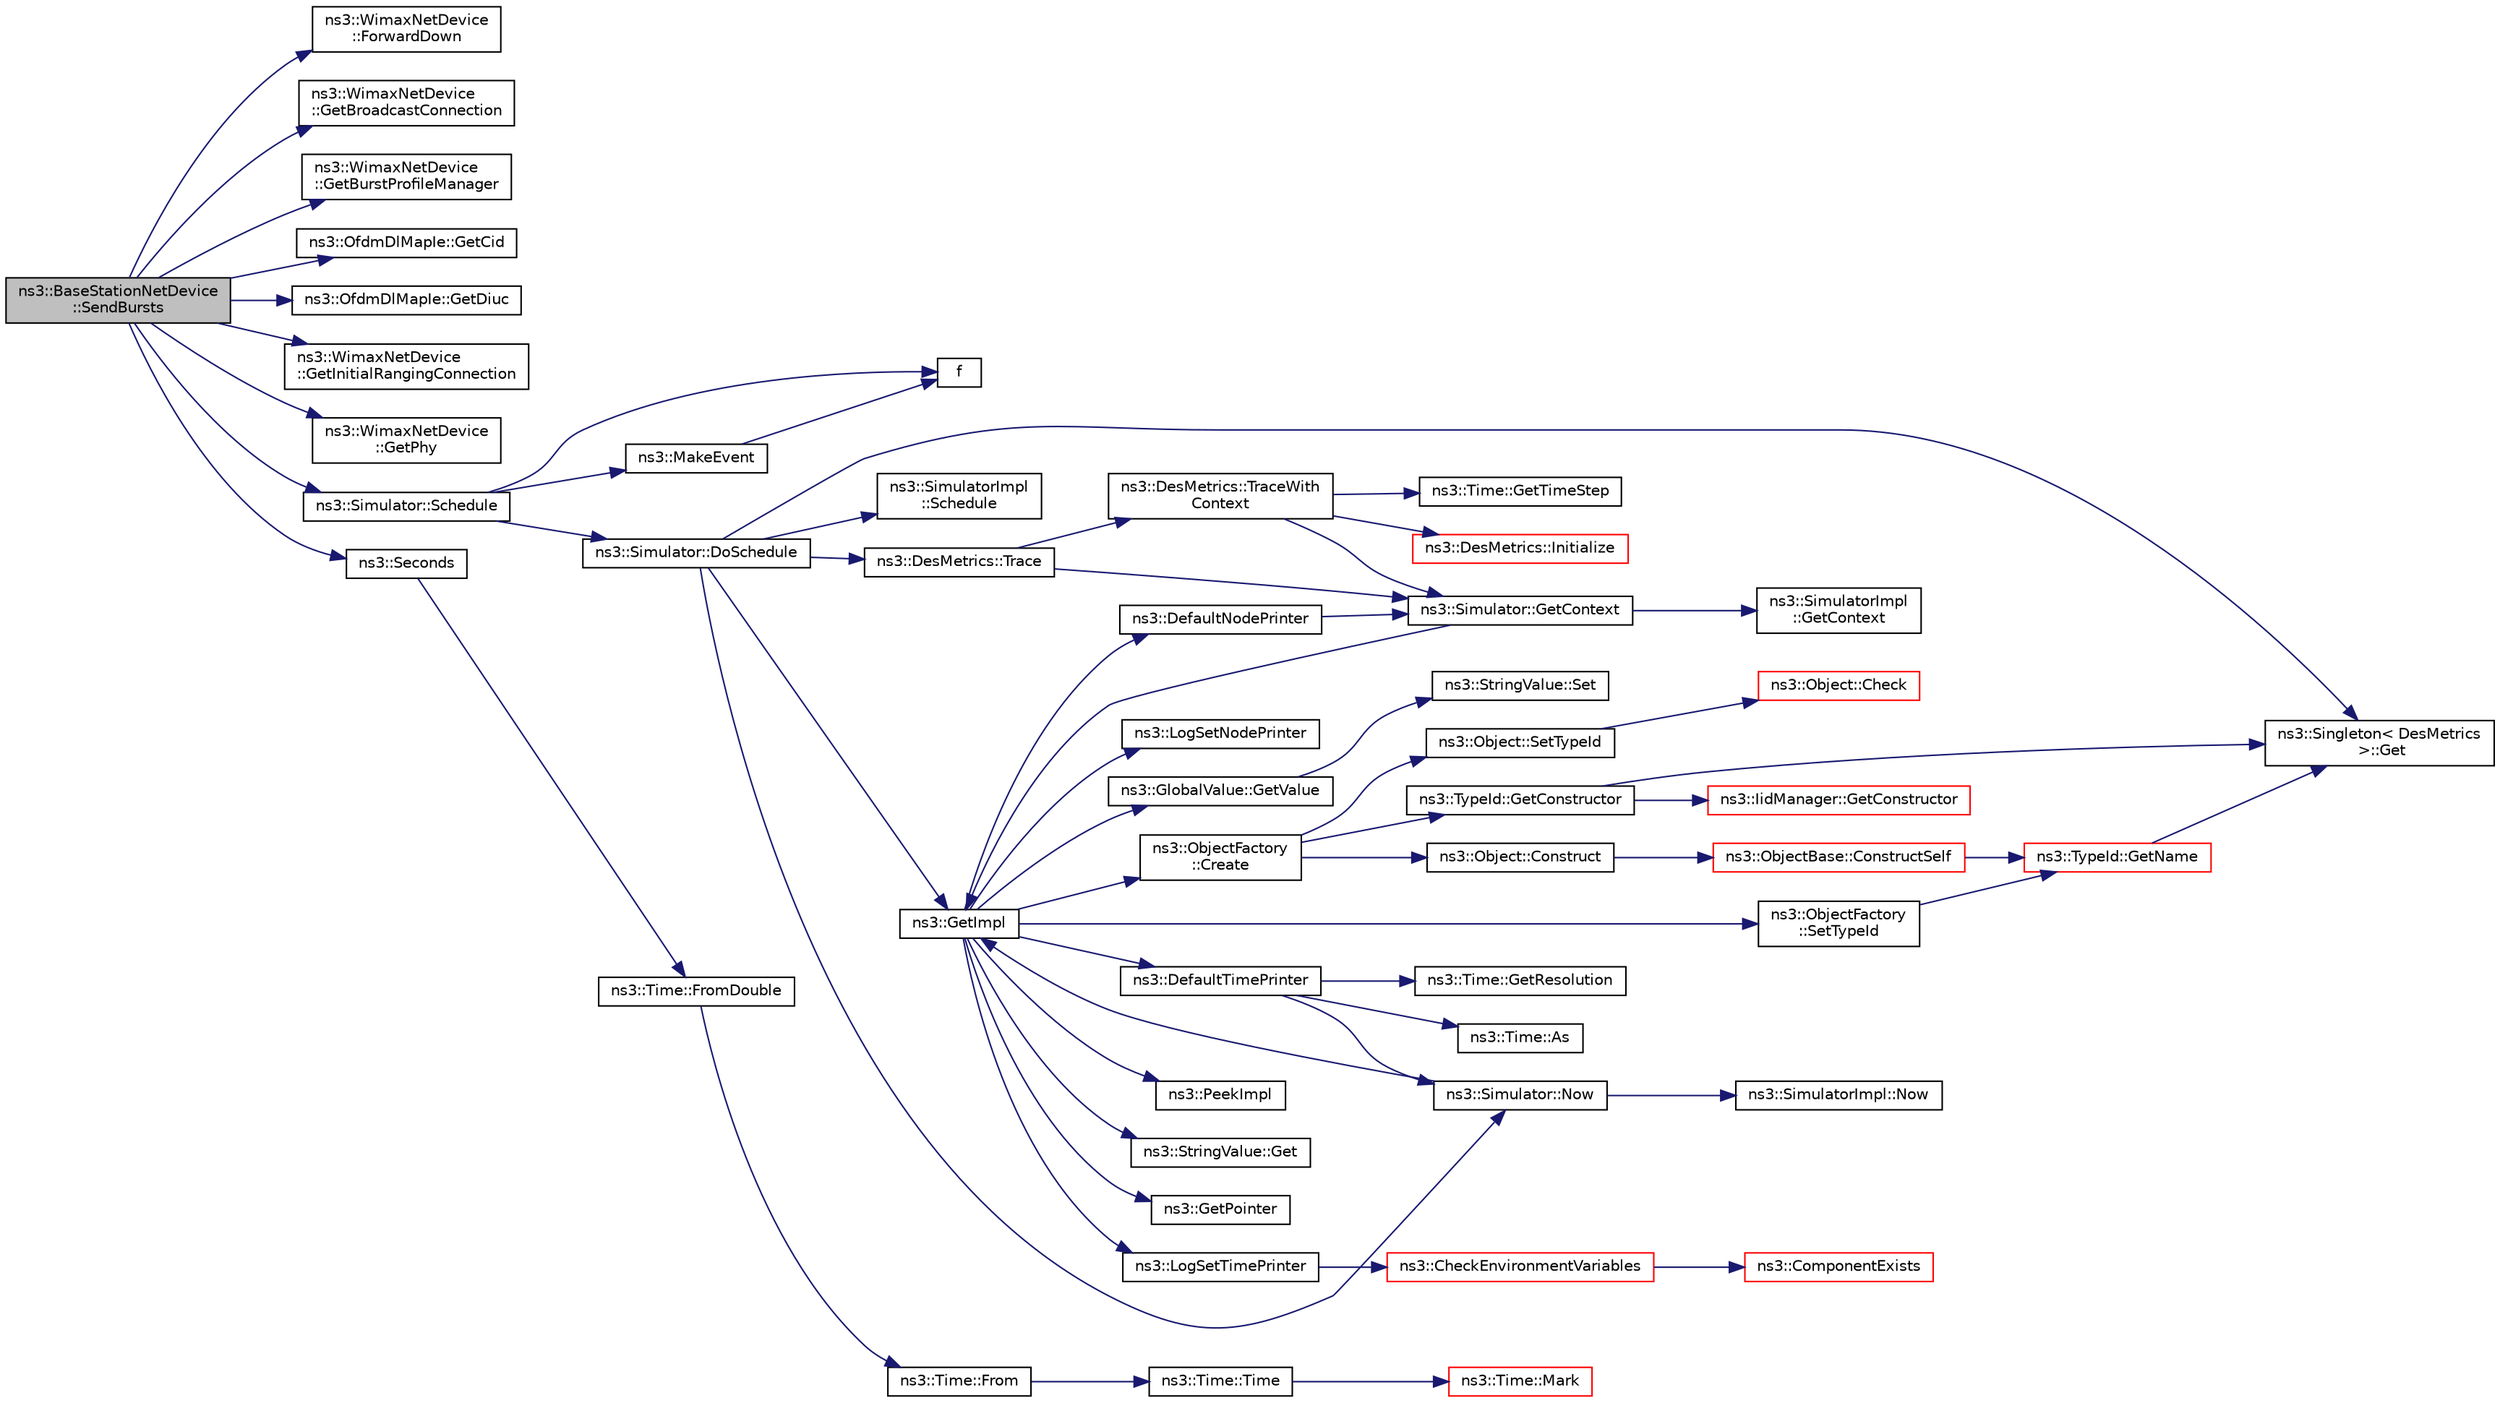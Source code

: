 digraph "ns3::BaseStationNetDevice::SendBursts"
{
 // LATEX_PDF_SIZE
  edge [fontname="Helvetica",fontsize="10",labelfontname="Helvetica",labelfontsize="10"];
  node [fontname="Helvetica",fontsize="10",shape=record];
  rankdir="LR";
  Node1 [label="ns3::BaseStationNetDevice\l::SendBursts",height=0.2,width=0.4,color="black", fillcolor="grey75", style="filled", fontcolor="black",tooltip="Send burst function."];
  Node1 -> Node2 [color="midnightblue",fontsize="10",style="solid",fontname="Helvetica"];
  Node2 [label="ns3::WimaxNetDevice\l::ForwardDown",height=0.2,width=0.4,color="black", fillcolor="white", style="filled",URL="$classns3_1_1_wimax_net_device.html#af484194cd18f49cb532794513636f2b9",tooltip="Forward a packet down the stack."];
  Node1 -> Node3 [color="midnightblue",fontsize="10",style="solid",fontname="Helvetica"];
  Node3 [label="ns3::WimaxNetDevice\l::GetBroadcastConnection",height=0.2,width=0.4,color="black", fillcolor="white", style="filled",URL="$classns3_1_1_wimax_net_device.html#a3d15e0998284a84d9ef45c28646e7657",tooltip="Get the broadcast connection."];
  Node1 -> Node4 [color="midnightblue",fontsize="10",style="solid",fontname="Helvetica"];
  Node4 [label="ns3::WimaxNetDevice\l::GetBurstProfileManager",height=0.2,width=0.4,color="black", fillcolor="white", style="filled",URL="$classns3_1_1_wimax_net_device.html#ab7226f8e7ce8049d450b17cc88d60ff8",tooltip="Get the burst profile manager."];
  Node1 -> Node5 [color="midnightblue",fontsize="10",style="solid",fontname="Helvetica"];
  Node5 [label="ns3::OfdmDlMapIe::GetCid",height=0.2,width=0.4,color="black", fillcolor="white", style="filled",URL="$classns3_1_1_ofdm_dl_map_ie.html#a9bec496a2a493826cedc22f8fe6b91d6",tooltip="Set CID field."];
  Node1 -> Node6 [color="midnightblue",fontsize="10",style="solid",fontname="Helvetica"];
  Node6 [label="ns3::OfdmDlMapIe::GetDiuc",height=0.2,width=0.4,color="black", fillcolor="white", style="filled",URL="$classns3_1_1_ofdm_dl_map_ie.html#a9e6854ecb7ea9913da5704920b339375",tooltip="Get DIUC field."];
  Node1 -> Node7 [color="midnightblue",fontsize="10",style="solid",fontname="Helvetica"];
  Node7 [label="ns3::WimaxNetDevice\l::GetInitialRangingConnection",height=0.2,width=0.4,color="black", fillcolor="white", style="filled",URL="$classns3_1_1_wimax_net_device.html#a8afddce84e71d28e3545365f64d57292",tooltip="Get the initial ranging connection."];
  Node1 -> Node8 [color="midnightblue",fontsize="10",style="solid",fontname="Helvetica"];
  Node8 [label="ns3::WimaxNetDevice\l::GetPhy",height=0.2,width=0.4,color="black", fillcolor="white", style="filled",URL="$classns3_1_1_wimax_net_device.html#a6a815b32ac3f6e44e5cad9d5350b7b5e",tooltip="Get the physical layer object."];
  Node1 -> Node9 [color="midnightblue",fontsize="10",style="solid",fontname="Helvetica"];
  Node9 [label="ns3::Simulator::Schedule",height=0.2,width=0.4,color="black", fillcolor="white", style="filled",URL="$classns3_1_1_simulator.html#a3da7d28335c8ac0e3e86781f766df241",tooltip="Schedule an event to expire after delay."];
  Node9 -> Node10 [color="midnightblue",fontsize="10",style="solid",fontname="Helvetica"];
  Node10 [label="ns3::Simulator::DoSchedule",height=0.2,width=0.4,color="black", fillcolor="white", style="filled",URL="$classns3_1_1_simulator.html#a47af23973938819bdc89cb2807e09ed5",tooltip="Implementation of the various Schedule methods."];
  Node10 -> Node11 [color="midnightblue",fontsize="10",style="solid",fontname="Helvetica"];
  Node11 [label="ns3::Singleton\< DesMetrics\l \>::Get",height=0.2,width=0.4,color="black", fillcolor="white", style="filled",URL="$classns3_1_1_singleton.html#a80a2cd3c25a27ea72add7a9f7a141ffa",tooltip="Get a pointer to the singleton instance."];
  Node10 -> Node12 [color="midnightblue",fontsize="10",style="solid",fontname="Helvetica"];
  Node12 [label="ns3::GetImpl",height=0.2,width=0.4,color="black", fillcolor="white", style="filled",URL="$group__simulator.html#ga42eb4eddad41528d4d99794a3dae3fd0",tooltip="Get the SimulatorImpl singleton."];
  Node12 -> Node13 [color="midnightblue",fontsize="10",style="solid",fontname="Helvetica"];
  Node13 [label="ns3::ObjectFactory\l::Create",height=0.2,width=0.4,color="black", fillcolor="white", style="filled",URL="$classns3_1_1_object_factory.html#a52eda277f4aaab54266134ba48102ad7",tooltip="Create an Object instance of the configured TypeId."];
  Node13 -> Node14 [color="midnightblue",fontsize="10",style="solid",fontname="Helvetica"];
  Node14 [label="ns3::Object::Construct",height=0.2,width=0.4,color="black", fillcolor="white", style="filled",URL="$classns3_1_1_object.html#a636e8411dc5228771f45c9b805d348fa",tooltip="Initialize all member variables registered as Attributes of this TypeId."];
  Node14 -> Node15 [color="midnightblue",fontsize="10",style="solid",fontname="Helvetica"];
  Node15 [label="ns3::ObjectBase::ConstructSelf",height=0.2,width=0.4,color="red", fillcolor="white", style="filled",URL="$classns3_1_1_object_base.html#a5cda18dec6d0744cb652a3ed60056958",tooltip="Complete construction of ObjectBase; invoked by derived classes."];
  Node15 -> Node21 [color="midnightblue",fontsize="10",style="solid",fontname="Helvetica"];
  Node21 [label="ns3::TypeId::GetName",height=0.2,width=0.4,color="red", fillcolor="white", style="filled",URL="$classns3_1_1_type_id.html#abc4965475a579c2afdc668d7a7d58374",tooltip="Get the name."];
  Node21 -> Node11 [color="midnightblue",fontsize="10",style="solid",fontname="Helvetica"];
  Node13 -> Node37 [color="midnightblue",fontsize="10",style="solid",fontname="Helvetica"];
  Node37 [label="ns3::TypeId::GetConstructor",height=0.2,width=0.4,color="black", fillcolor="white", style="filled",URL="$classns3_1_1_type_id.html#a66b2628edf921fc88945ec8a8f3a1683",tooltip="Get the constructor callback."];
  Node37 -> Node11 [color="midnightblue",fontsize="10",style="solid",fontname="Helvetica"];
  Node37 -> Node38 [color="midnightblue",fontsize="10",style="solid",fontname="Helvetica"];
  Node38 [label="ns3::IidManager::GetConstructor",height=0.2,width=0.4,color="red", fillcolor="white", style="filled",URL="$classns3_1_1_iid_manager.html#a5222ca2d43248c46812b39b993eb2e08",tooltip="Get the constructor Callback of a type id."];
  Node13 -> Node39 [color="midnightblue",fontsize="10",style="solid",fontname="Helvetica"];
  Node39 [label="ns3::Object::SetTypeId",height=0.2,width=0.4,color="black", fillcolor="white", style="filled",URL="$classns3_1_1_object.html#a19b1ebd8ec8fe404845e665880a6c5ad",tooltip="Set the TypeId of this Object."];
  Node39 -> Node40 [color="midnightblue",fontsize="10",style="solid",fontname="Helvetica"];
  Node40 [label="ns3::Object::Check",height=0.2,width=0.4,color="red", fillcolor="white", style="filled",URL="$classns3_1_1_object.html#a95070404e096887e1f126eae20c37f70",tooltip="Verify that this Object is still live, by checking it's reference count."];
  Node12 -> Node42 [color="midnightblue",fontsize="10",style="solid",fontname="Helvetica"];
  Node42 [label="ns3::DefaultNodePrinter",height=0.2,width=0.4,color="black", fillcolor="white", style="filled",URL="$group__logging.html#gac4c06cbbed12229d85991ced145f6be2",tooltip="Default node id printer implementation."];
  Node42 -> Node43 [color="midnightblue",fontsize="10",style="solid",fontname="Helvetica"];
  Node43 [label="ns3::Simulator::GetContext",height=0.2,width=0.4,color="black", fillcolor="white", style="filled",URL="$classns3_1_1_simulator.html#a8514b74ee2c42916b351b33c4a963bb0",tooltip="Get the current simulation context."];
  Node43 -> Node44 [color="midnightblue",fontsize="10",style="solid",fontname="Helvetica"];
  Node44 [label="ns3::SimulatorImpl\l::GetContext",height=0.2,width=0.4,color="black", fillcolor="white", style="filled",URL="$classns3_1_1_simulator_impl.html#a8b66270c97766c0adb997e2535648557",tooltip="Get the current simulation context."];
  Node43 -> Node12 [color="midnightblue",fontsize="10",style="solid",fontname="Helvetica"];
  Node12 -> Node45 [color="midnightblue",fontsize="10",style="solid",fontname="Helvetica"];
  Node45 [label="ns3::DefaultTimePrinter",height=0.2,width=0.4,color="black", fillcolor="white", style="filled",URL="$namespacens3.html#ae01c3c7786b644dfb8a0bb8f1201b269",tooltip="Default Time printer."];
  Node45 -> Node46 [color="midnightblue",fontsize="10",style="solid",fontname="Helvetica"];
  Node46 [label="ns3::Time::As",height=0.2,width=0.4,color="black", fillcolor="white", style="filled",URL="$classns3_1_1_time.html#ad5198e31c2512226ca0e58b31fad7fd0",tooltip="Attach a unit to a Time, to facilitate output in a specific unit."];
  Node45 -> Node47 [color="midnightblue",fontsize="10",style="solid",fontname="Helvetica"];
  Node47 [label="ns3::Time::GetResolution",height=0.2,width=0.4,color="black", fillcolor="white", style="filled",URL="$classns3_1_1_time.html#a1444f0f08b5e19f031157609e32fcf98",tooltip=" "];
  Node45 -> Node48 [color="midnightblue",fontsize="10",style="solid",fontname="Helvetica"];
  Node48 [label="ns3::Simulator::Now",height=0.2,width=0.4,color="black", fillcolor="white", style="filled",URL="$classns3_1_1_simulator.html#ac3178fa975b419f7875e7105be122800",tooltip="Return the current simulation virtual time."];
  Node48 -> Node12 [color="midnightblue",fontsize="10",style="solid",fontname="Helvetica"];
  Node48 -> Node49 [color="midnightblue",fontsize="10",style="solid",fontname="Helvetica"];
  Node49 [label="ns3::SimulatorImpl::Now",height=0.2,width=0.4,color="black", fillcolor="white", style="filled",URL="$classns3_1_1_simulator_impl.html#aa516c50060846adc6fd316e83ef0797c",tooltip="Return the current simulation virtual time."];
  Node12 -> Node50 [color="midnightblue",fontsize="10",style="solid",fontname="Helvetica"];
  Node50 [label="ns3::StringValue::Get",height=0.2,width=0.4,color="black", fillcolor="white", style="filled",URL="$classns3_1_1_string_value.html#a6f208c2778fe1c7882e5cb429b8326ae",tooltip=" "];
  Node12 -> Node51 [color="midnightblue",fontsize="10",style="solid",fontname="Helvetica"];
  Node51 [label="ns3::GetPointer",height=0.2,width=0.4,color="black", fillcolor="white", style="filled",URL="$namespacens3.html#ab4e173cdfd43d17c1a40d5348510a670",tooltip=" "];
  Node12 -> Node52 [color="midnightblue",fontsize="10",style="solid",fontname="Helvetica"];
  Node52 [label="ns3::GlobalValue::GetValue",height=0.2,width=0.4,color="black", fillcolor="white", style="filled",URL="$classns3_1_1_global_value.html#a48a99242193fb69609a17332733e8600",tooltip="Get the value."];
  Node52 -> Node53 [color="midnightblue",fontsize="10",style="solid",fontname="Helvetica"];
  Node53 [label="ns3::StringValue::Set",height=0.2,width=0.4,color="black", fillcolor="white", style="filled",URL="$classns3_1_1_string_value.html#a17693012c6f2c52875e0d631fbf40155",tooltip="Set the value."];
  Node12 -> Node54 [color="midnightblue",fontsize="10",style="solid",fontname="Helvetica"];
  Node54 [label="ns3::LogSetNodePrinter",height=0.2,width=0.4,color="black", fillcolor="white", style="filled",URL="$namespacens3.html#aebac73305345f2e2803fdeb102a7705e",tooltip="Set the LogNodePrinter function to be used to prepend log messages with the node id."];
  Node12 -> Node55 [color="midnightblue",fontsize="10",style="solid",fontname="Helvetica"];
  Node55 [label="ns3::LogSetTimePrinter",height=0.2,width=0.4,color="black", fillcolor="white", style="filled",URL="$namespacens3.html#a46cd76678f7da29799d1b41994e12ec1",tooltip="Set the TimePrinter function to be used to prepend log messages with the simulation time."];
  Node55 -> Node56 [color="midnightblue",fontsize="10",style="solid",fontname="Helvetica"];
  Node56 [label="ns3::CheckEnvironmentVariables",height=0.2,width=0.4,color="red", fillcolor="white", style="filled",URL="$group__logging.html#gacdc0bdeb2d8a90089d4fb09c4b8569ff",tooltip="Parse the NS_LOG environment variable."];
  Node56 -> Node57 [color="midnightblue",fontsize="10",style="solid",fontname="Helvetica"];
  Node57 [label="ns3::ComponentExists",height=0.2,width=0.4,color="red", fillcolor="white", style="filled",URL="$group__logging.html#gaadcc698770aae684c54dbd1ef4e4b37a",tooltip="Check if a log component exists."];
  Node12 -> Node60 [color="midnightblue",fontsize="10",style="solid",fontname="Helvetica"];
  Node60 [label="ns3::PeekImpl",height=0.2,width=0.4,color="black", fillcolor="white", style="filled",URL="$group__simulator.html#ga233c5c38de117e4e4a5a9cd168694792",tooltip="Get the static SimulatorImpl instance."];
  Node12 -> Node61 [color="midnightblue",fontsize="10",style="solid",fontname="Helvetica"];
  Node61 [label="ns3::ObjectFactory\l::SetTypeId",height=0.2,width=0.4,color="black", fillcolor="white", style="filled",URL="$classns3_1_1_object_factory.html#a77dcd099064038a1eb7a6b8251229ec3",tooltip="Set the TypeId of the Objects to be created by this factory."];
  Node61 -> Node21 [color="midnightblue",fontsize="10",style="solid",fontname="Helvetica"];
  Node10 -> Node48 [color="midnightblue",fontsize="10",style="solid",fontname="Helvetica"];
  Node10 -> Node62 [color="midnightblue",fontsize="10",style="solid",fontname="Helvetica"];
  Node62 [label="ns3::SimulatorImpl\l::Schedule",height=0.2,width=0.4,color="black", fillcolor="white", style="filled",URL="$classns3_1_1_simulator_impl.html#a24eac97ca7dc0e64162e3596064cfb5c",tooltip="Schedule a future event execution (in the same context)."];
  Node10 -> Node63 [color="midnightblue",fontsize="10",style="solid",fontname="Helvetica"];
  Node63 [label="ns3::DesMetrics::Trace",height=0.2,width=0.4,color="black", fillcolor="white", style="filled",URL="$classns3_1_1_des_metrics.html#ab7c6c097412d0398affbc9f8d2643160",tooltip="Trace an event to self at the time it is scheduled."];
  Node63 -> Node43 [color="midnightblue",fontsize="10",style="solid",fontname="Helvetica"];
  Node63 -> Node64 [color="midnightblue",fontsize="10",style="solid",fontname="Helvetica"];
  Node64 [label="ns3::DesMetrics::TraceWith\lContext",height=0.2,width=0.4,color="black", fillcolor="white", style="filled",URL="$classns3_1_1_des_metrics.html#abc404d9eee92f4e8fd67f5d200490ed6",tooltip="Trace an event (with context) at the time it is scheduled."];
  Node64 -> Node43 [color="midnightblue",fontsize="10",style="solid",fontname="Helvetica"];
  Node64 -> Node65 [color="midnightblue",fontsize="10",style="solid",fontname="Helvetica"];
  Node65 [label="ns3::Time::GetTimeStep",height=0.2,width=0.4,color="black", fillcolor="white", style="filled",URL="$classns3_1_1_time.html#a363390860dcce2d549b83b5fe3e08657",tooltip="Get the raw time value, in the current resolution unit."];
  Node64 -> Node66 [color="midnightblue",fontsize="10",style="solid",fontname="Helvetica"];
  Node66 [label="ns3::DesMetrics::Initialize",height=0.2,width=0.4,color="red", fillcolor="white", style="filled",URL="$classns3_1_1_des_metrics.html#a924f7d60236b2adf270fdf53e96def09",tooltip="Open the DesMetrics trace file and print the header."];
  Node9 -> Node70 [color="midnightblue",fontsize="10",style="solid",fontname="Helvetica"];
  Node70 [label="f",height=0.2,width=0.4,color="black", fillcolor="white", style="filled",URL="$80211b_8c.html#ae7ffc1a8f84fa47a0812b2f2b9627132",tooltip=" "];
  Node9 -> Node71 [color="midnightblue",fontsize="10",style="solid",fontname="Helvetica"];
  Node71 [label="ns3::MakeEvent",height=0.2,width=0.4,color="black", fillcolor="white", style="filled",URL="$group__makeeventfnptr.html#ga289a28a2497c18a9bd299e5e2014094b",tooltip="Make an EventImpl from a function pointer taking varying numbers of arguments."];
  Node71 -> Node70 [color="midnightblue",fontsize="10",style="solid",fontname="Helvetica"];
  Node1 -> Node72 [color="midnightblue",fontsize="10",style="solid",fontname="Helvetica"];
  Node72 [label="ns3::Seconds",height=0.2,width=0.4,color="black", fillcolor="white", style="filled",URL="$group__timecivil.html#ga33c34b816f8ff6628e33d5c8e9713b9e",tooltip="Construct a Time in the indicated unit."];
  Node72 -> Node73 [color="midnightblue",fontsize="10",style="solid",fontname="Helvetica"];
  Node73 [label="ns3::Time::FromDouble",height=0.2,width=0.4,color="black", fillcolor="white", style="filled",URL="$classns3_1_1_time.html#a60e845f4a74e62495b86356afe604cb4",tooltip="Create a Time equal to value in unit unit."];
  Node73 -> Node74 [color="midnightblue",fontsize="10",style="solid",fontname="Helvetica"];
  Node74 [label="ns3::Time::From",height=0.2,width=0.4,color="black", fillcolor="white", style="filled",URL="$classns3_1_1_time.html#a34e4acc13d0e08cc8cb9cd3b838b9baf",tooltip="Create a Time in the current unit."];
  Node74 -> Node75 [color="midnightblue",fontsize="10",style="solid",fontname="Helvetica"];
  Node75 [label="ns3::Time::Time",height=0.2,width=0.4,color="black", fillcolor="white", style="filled",URL="$classns3_1_1_time.html#a8a39dc1b8cbbd7fe6d940e492d1b925e",tooltip="Default constructor, with value 0."];
  Node75 -> Node76 [color="midnightblue",fontsize="10",style="solid",fontname="Helvetica"];
  Node76 [label="ns3::Time::Mark",height=0.2,width=0.4,color="red", fillcolor="white", style="filled",URL="$classns3_1_1_time.html#aa7eef2a1119c1c4855d99f1e83d44c54",tooltip="Record a Time instance with the MarkedTimes."];
}
